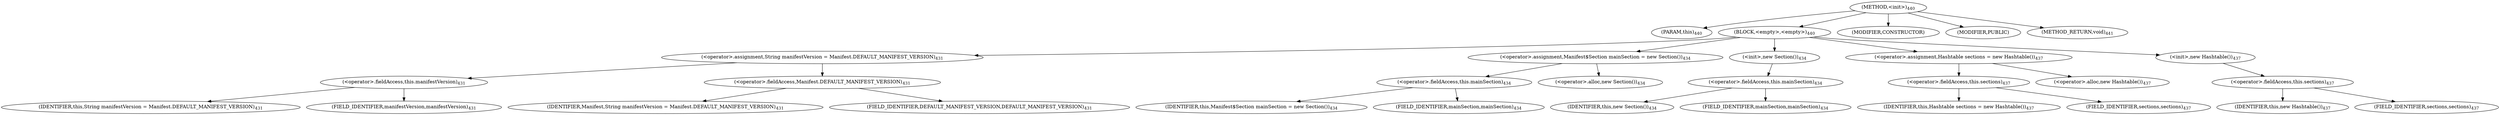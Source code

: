 digraph "&lt;init&gt;" {  
"999" [label = <(METHOD,&lt;init&gt;)<SUB>440</SUB>> ]
"1000" [label = <(PARAM,this)<SUB>440</SUB>> ]
"1001" [label = <(BLOCK,&lt;empty&gt;,&lt;empty&gt;)<SUB>440</SUB>> ]
"1002" [label = <(&lt;operator&gt;.assignment,String manifestVersion = Manifest.DEFAULT_MANIFEST_VERSION)<SUB>431</SUB>> ]
"1003" [label = <(&lt;operator&gt;.fieldAccess,this.manifestVersion)<SUB>431</SUB>> ]
"1004" [label = <(IDENTIFIER,this,String manifestVersion = Manifest.DEFAULT_MANIFEST_VERSION)<SUB>431</SUB>> ]
"1005" [label = <(FIELD_IDENTIFIER,manifestVersion,manifestVersion)<SUB>431</SUB>> ]
"1006" [label = <(&lt;operator&gt;.fieldAccess,Manifest.DEFAULT_MANIFEST_VERSION)<SUB>431</SUB>> ]
"1007" [label = <(IDENTIFIER,Manifest,String manifestVersion = Manifest.DEFAULT_MANIFEST_VERSION)<SUB>431</SUB>> ]
"1008" [label = <(FIELD_IDENTIFIER,DEFAULT_MANIFEST_VERSION,DEFAULT_MANIFEST_VERSION)<SUB>431</SUB>> ]
"1009" [label = <(&lt;operator&gt;.assignment,Manifest$Section mainSection = new Section())<SUB>434</SUB>> ]
"1010" [label = <(&lt;operator&gt;.fieldAccess,this.mainSection)<SUB>434</SUB>> ]
"1011" [label = <(IDENTIFIER,this,Manifest$Section mainSection = new Section())<SUB>434</SUB>> ]
"1012" [label = <(FIELD_IDENTIFIER,mainSection,mainSection)<SUB>434</SUB>> ]
"1013" [label = <(&lt;operator&gt;.alloc,new Section())<SUB>434</SUB>> ]
"1014" [label = <(&lt;init&gt;,new Section())<SUB>434</SUB>> ]
"1015" [label = <(&lt;operator&gt;.fieldAccess,this.mainSection)<SUB>434</SUB>> ]
"1016" [label = <(IDENTIFIER,this,new Section())<SUB>434</SUB>> ]
"1017" [label = <(FIELD_IDENTIFIER,mainSection,mainSection)<SUB>434</SUB>> ]
"1018" [label = <(&lt;operator&gt;.assignment,Hashtable sections = new Hashtable())<SUB>437</SUB>> ]
"1019" [label = <(&lt;operator&gt;.fieldAccess,this.sections)<SUB>437</SUB>> ]
"1020" [label = <(IDENTIFIER,this,Hashtable sections = new Hashtable())<SUB>437</SUB>> ]
"1021" [label = <(FIELD_IDENTIFIER,sections,sections)<SUB>437</SUB>> ]
"1022" [label = <(&lt;operator&gt;.alloc,new Hashtable())<SUB>437</SUB>> ]
"1023" [label = <(&lt;init&gt;,new Hashtable())<SUB>437</SUB>> ]
"1024" [label = <(&lt;operator&gt;.fieldAccess,this.sections)<SUB>437</SUB>> ]
"1025" [label = <(IDENTIFIER,this,new Hashtable())<SUB>437</SUB>> ]
"1026" [label = <(FIELD_IDENTIFIER,sections,sections)<SUB>437</SUB>> ]
"1027" [label = <(MODIFIER,CONSTRUCTOR)> ]
"1028" [label = <(MODIFIER,PUBLIC)> ]
"1029" [label = <(METHOD_RETURN,void)<SUB>441</SUB>> ]
  "999" -> "1000" 
  "999" -> "1001" 
  "999" -> "1027" 
  "999" -> "1028" 
  "999" -> "1029" 
  "1001" -> "1002" 
  "1001" -> "1009" 
  "1001" -> "1014" 
  "1001" -> "1018" 
  "1001" -> "1023" 
  "1002" -> "1003" 
  "1002" -> "1006" 
  "1003" -> "1004" 
  "1003" -> "1005" 
  "1006" -> "1007" 
  "1006" -> "1008" 
  "1009" -> "1010" 
  "1009" -> "1013" 
  "1010" -> "1011" 
  "1010" -> "1012" 
  "1014" -> "1015" 
  "1015" -> "1016" 
  "1015" -> "1017" 
  "1018" -> "1019" 
  "1018" -> "1022" 
  "1019" -> "1020" 
  "1019" -> "1021" 
  "1023" -> "1024" 
  "1024" -> "1025" 
  "1024" -> "1026" 
}
